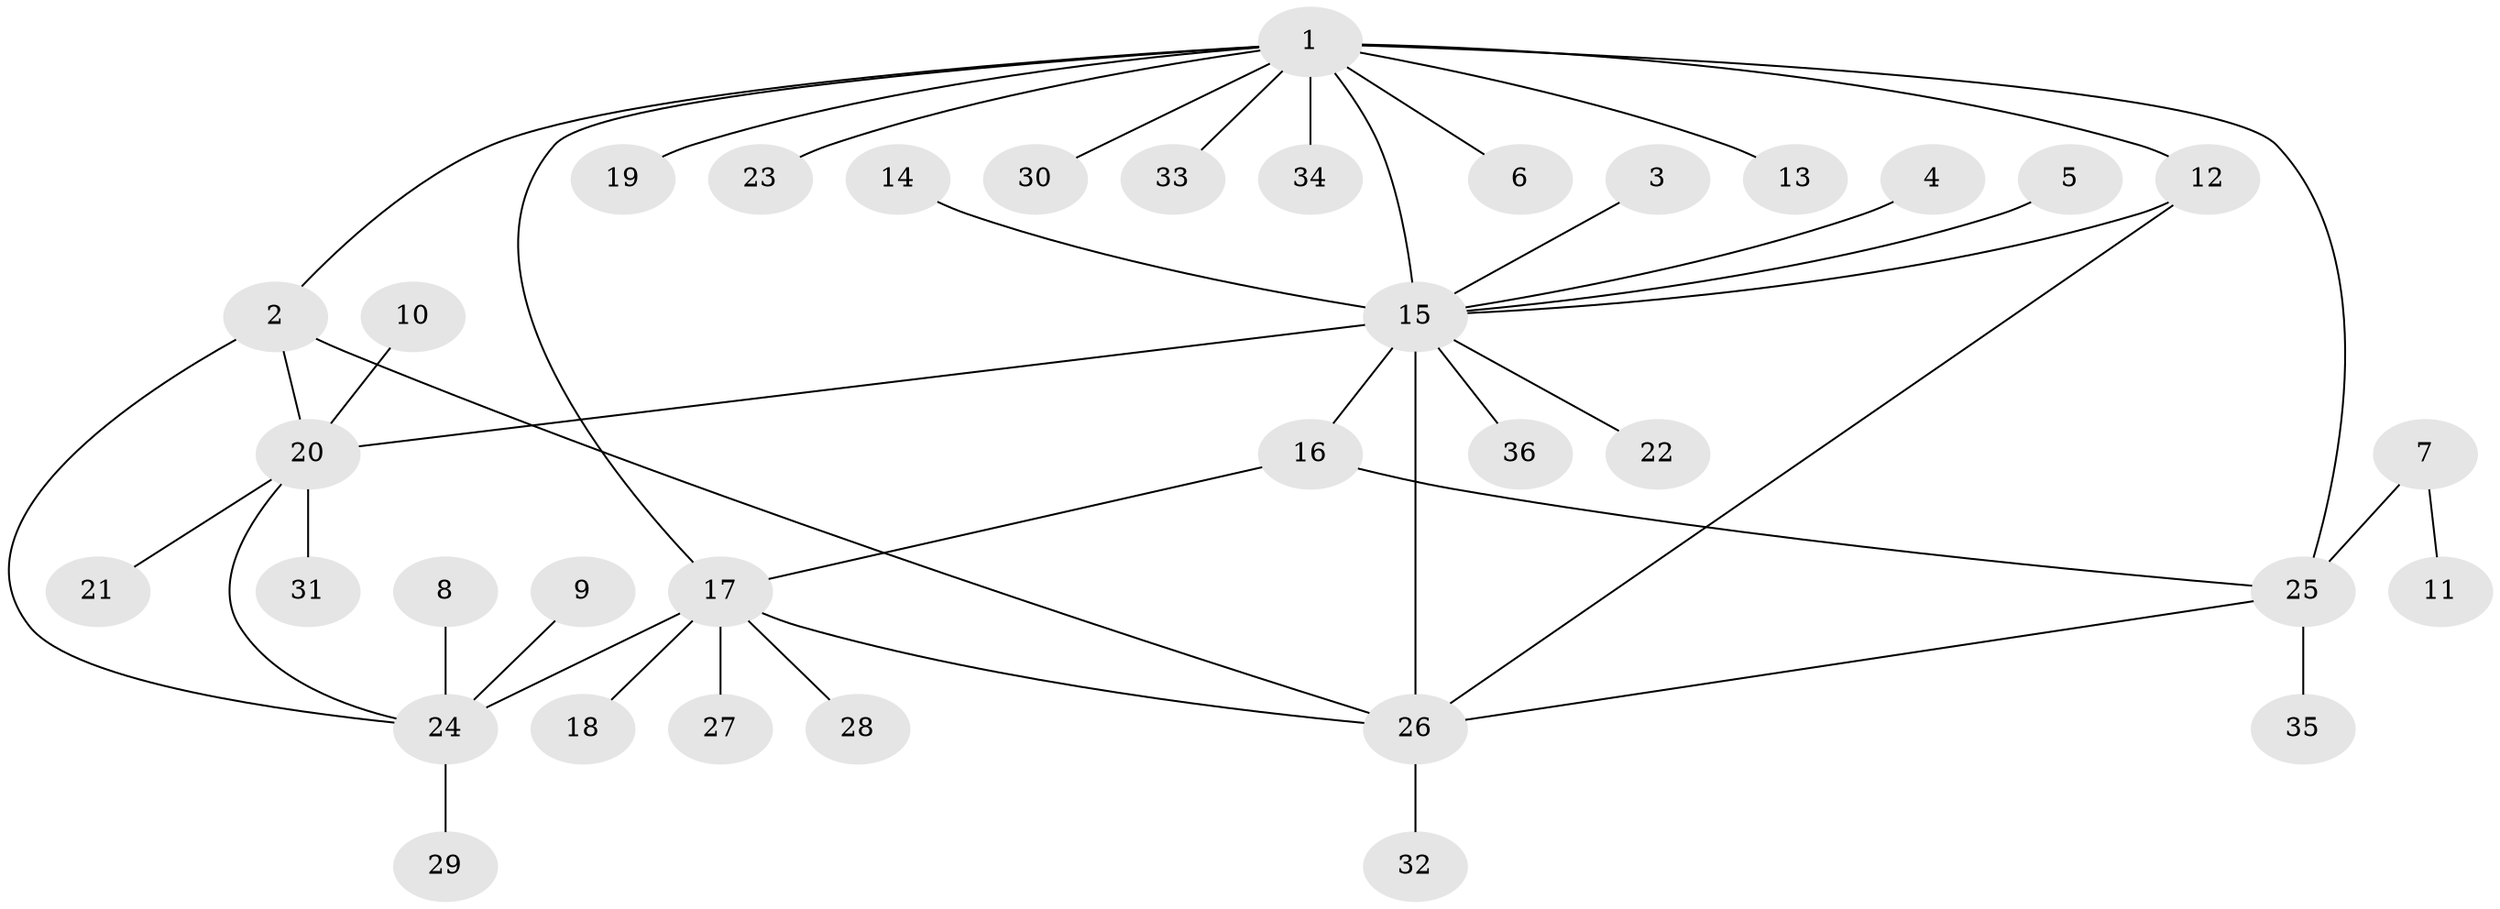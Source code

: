 // original degree distribution, {4: 0.056338028169014086, 10: 0.014084507042253521, 6: 0.056338028169014086, 7: 0.028169014084507043, 3: 0.07042253521126761, 9: 0.014084507042253521, 8: 0.028169014084507043, 1: 0.5352112676056338, 2: 0.19718309859154928}
// Generated by graph-tools (version 1.1) at 2025/26/03/09/25 03:26:49]
// undirected, 36 vertices, 45 edges
graph export_dot {
graph [start="1"]
  node [color=gray90,style=filled];
  1;
  2;
  3;
  4;
  5;
  6;
  7;
  8;
  9;
  10;
  11;
  12;
  13;
  14;
  15;
  16;
  17;
  18;
  19;
  20;
  21;
  22;
  23;
  24;
  25;
  26;
  27;
  28;
  29;
  30;
  31;
  32;
  33;
  34;
  35;
  36;
  1 -- 2 [weight=1.0];
  1 -- 6 [weight=1.0];
  1 -- 12 [weight=1.0];
  1 -- 13 [weight=1.0];
  1 -- 15 [weight=2.0];
  1 -- 17 [weight=2.0];
  1 -- 19 [weight=1.0];
  1 -- 23 [weight=1.0];
  1 -- 25 [weight=2.0];
  1 -- 30 [weight=1.0];
  1 -- 33 [weight=1.0];
  1 -- 34 [weight=1.0];
  2 -- 20 [weight=1.0];
  2 -- 24 [weight=1.0];
  2 -- 26 [weight=1.0];
  3 -- 15 [weight=1.0];
  4 -- 15 [weight=1.0];
  5 -- 15 [weight=1.0];
  7 -- 11 [weight=1.0];
  7 -- 25 [weight=1.0];
  8 -- 24 [weight=1.0];
  9 -- 24 [weight=1.0];
  10 -- 20 [weight=1.0];
  12 -- 15 [weight=1.0];
  12 -- 26 [weight=1.0];
  14 -- 15 [weight=1.0];
  15 -- 16 [weight=2.0];
  15 -- 20 [weight=2.0];
  15 -- 22 [weight=1.0];
  15 -- 26 [weight=1.0];
  15 -- 36 [weight=1.0];
  16 -- 17 [weight=1.0];
  16 -- 25 [weight=1.0];
  17 -- 18 [weight=1.0];
  17 -- 24 [weight=1.0];
  17 -- 26 [weight=1.0];
  17 -- 27 [weight=1.0];
  17 -- 28 [weight=1.0];
  20 -- 21 [weight=1.0];
  20 -- 24 [weight=1.0];
  20 -- 31 [weight=1.0];
  24 -- 29 [weight=1.0];
  25 -- 26 [weight=1.0];
  25 -- 35 [weight=1.0];
  26 -- 32 [weight=1.0];
}
